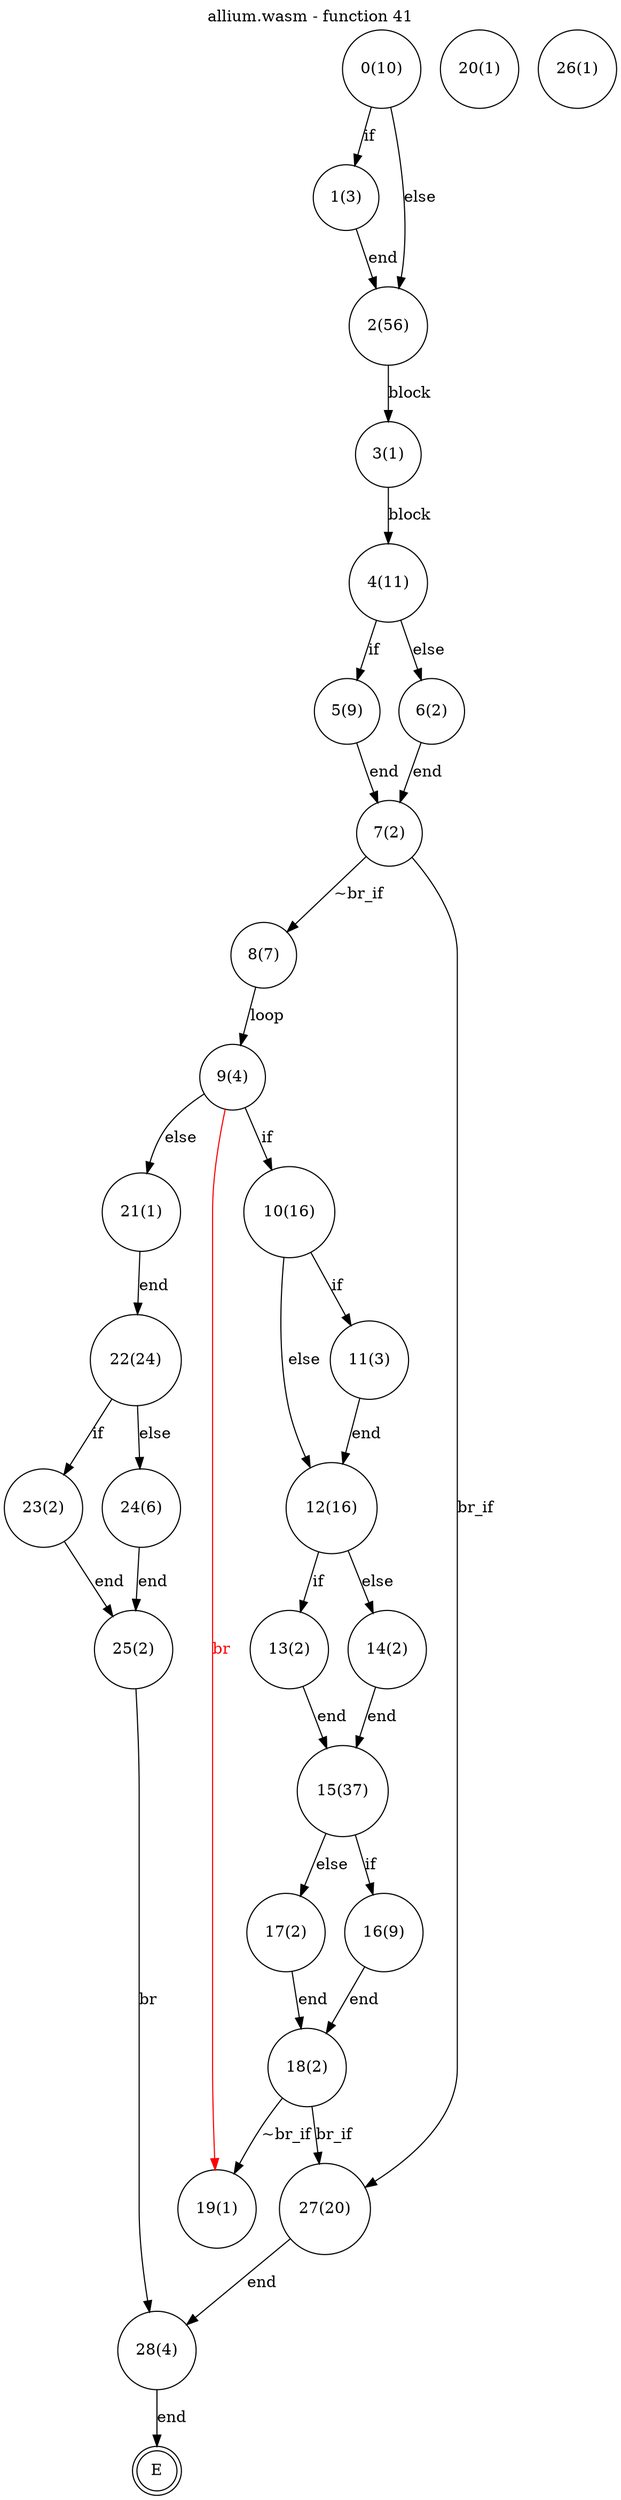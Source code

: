 digraph finite_state_machine {
    label = "allium.wasm - function 41"
    labelloc =  t
    labelfontsize = 16
    labelfontcolor = black
    labelfontname = "Helvetica"
    node [shape = doublecircle]; E ;
node [shape=circle, fontcolor=black, style="", label="0(10)"]0
node [shape=circle, fontcolor=black, style="", label="1(3)"]1
node [shape=circle, fontcolor=black, style="", label="2(56)"]2
node [shape=circle, fontcolor=black, style="", label="3(1)"]3
node [shape=circle, fontcolor=black, style="", label="4(11)"]4
node [shape=circle, fontcolor=black, style="", label="5(9)"]5
node [shape=circle, fontcolor=black, style="", label="6(2)"]6
node [shape=circle, fontcolor=black, style="", label="7(2)"]7
node [shape=circle, fontcolor=black, style="", label="8(7)"]8
node [shape=circle, fontcolor=black, style="", label="9(4)"]9
node [shape=circle, fontcolor=black, style="", label="10(16)"]10
node [shape=circle, fontcolor=black, style="", label="11(3)"]11
node [shape=circle, fontcolor=black, style="", label="12(16)"]12
node [shape=circle, fontcolor=black, style="", label="13(2)"]13
node [shape=circle, fontcolor=black, style="", label="14(2)"]14
node [shape=circle, fontcolor=black, style="", label="15(37)"]15
node [shape=circle, fontcolor=black, style="", label="16(9)"]16
node [shape=circle, fontcolor=black, style="", label="17(2)"]17
node [shape=circle, fontcolor=black, style="", label="18(2)"]18
node [shape=circle, fontcolor=black, style="", label="19(1)"]19
node [shape=circle, fontcolor=black, style="", label="20(1)"]20
node [shape=circle, fontcolor=black, style="", label="21(1)"]21
node [shape=circle, fontcolor=black, style="", label="22(24)"]22
node [shape=circle, fontcolor=black, style="", label="23(2)"]23
node [shape=circle, fontcolor=black, style="", label="24(6)"]24
node [shape=circle, fontcolor=black, style="", label="25(2)"]25
node [shape=circle, fontcolor=black, style="", label="26(1)"]26
node [shape=circle, fontcolor=black, style="", label="27(20)"]27
node [shape=circle, fontcolor=black, style="", label="28(4)"]28
node [shape=circle, fontcolor=black, style="", label="E"]E
    0 -> 1[label="if"];
    0 -> 2[label="else"];
    1 -> 2[label="end"];
    2 -> 3[label="block"];
    3 -> 4[label="block"];
    4 -> 5[label="if"];
    4 -> 6[label="else"];
    5 -> 7[label="end"];
    6 -> 7[label="end"];
    7 -> 8[label="~br_if"];
    7 -> 27[label="br_if"];
    8 -> 9[label="loop"];
    9 -> 10[label="if"];
    9 -> 21[label="else"];
    10 -> 11[label="if"];
    10 -> 12[label="else"];
    11 -> 12[label="end"];
    12 -> 13[label="if"];
    12 -> 14[label="else"];
    13 -> 15[label="end"];
    14 -> 15[label="end"];
    15 -> 16[label="if"];
    15 -> 17[label="else"];
    16 -> 18[label="end"];
    17 -> 18[label="end"];
    18 -> 19[label="~br_if"];
    18 -> 27[label="br_if"];
    19 -> 9[color="red" dir=back fontcolor="red" label="br"];
    21 -> 22[label="end"];
    22 -> 23[label="if"];
    22 -> 24[label="else"];
    23 -> 25[label="end"];
    24 -> 25[label="end"];
    25 -> 28[label="br"];
    27 -> 28[label="end"];
    28 -> E[label="end"];
}
